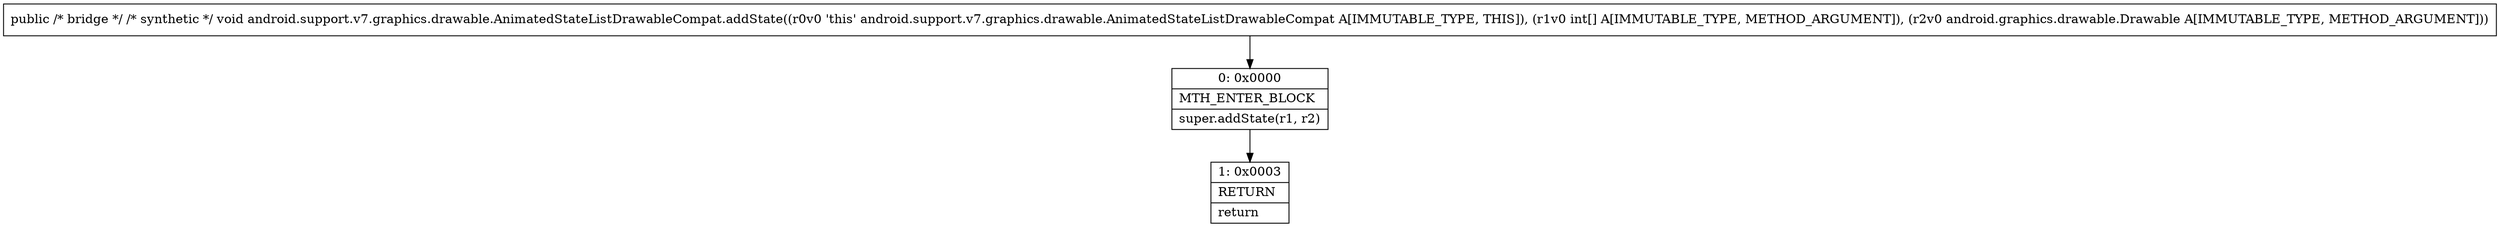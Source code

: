 digraph "CFG forandroid.support.v7.graphics.drawable.AnimatedStateListDrawableCompat.addState([ILandroid\/graphics\/drawable\/Drawable;)V" {
Node_0 [shape=record,label="{0\:\ 0x0000|MTH_ENTER_BLOCK\l|super.addState(r1, r2)\l}"];
Node_1 [shape=record,label="{1\:\ 0x0003|RETURN\l|return\l}"];
MethodNode[shape=record,label="{public \/* bridge *\/ \/* synthetic *\/ void android.support.v7.graphics.drawable.AnimatedStateListDrawableCompat.addState((r0v0 'this' android.support.v7.graphics.drawable.AnimatedStateListDrawableCompat A[IMMUTABLE_TYPE, THIS]), (r1v0 int[] A[IMMUTABLE_TYPE, METHOD_ARGUMENT]), (r2v0 android.graphics.drawable.Drawable A[IMMUTABLE_TYPE, METHOD_ARGUMENT])) }"];
MethodNode -> Node_0;
Node_0 -> Node_1;
}

